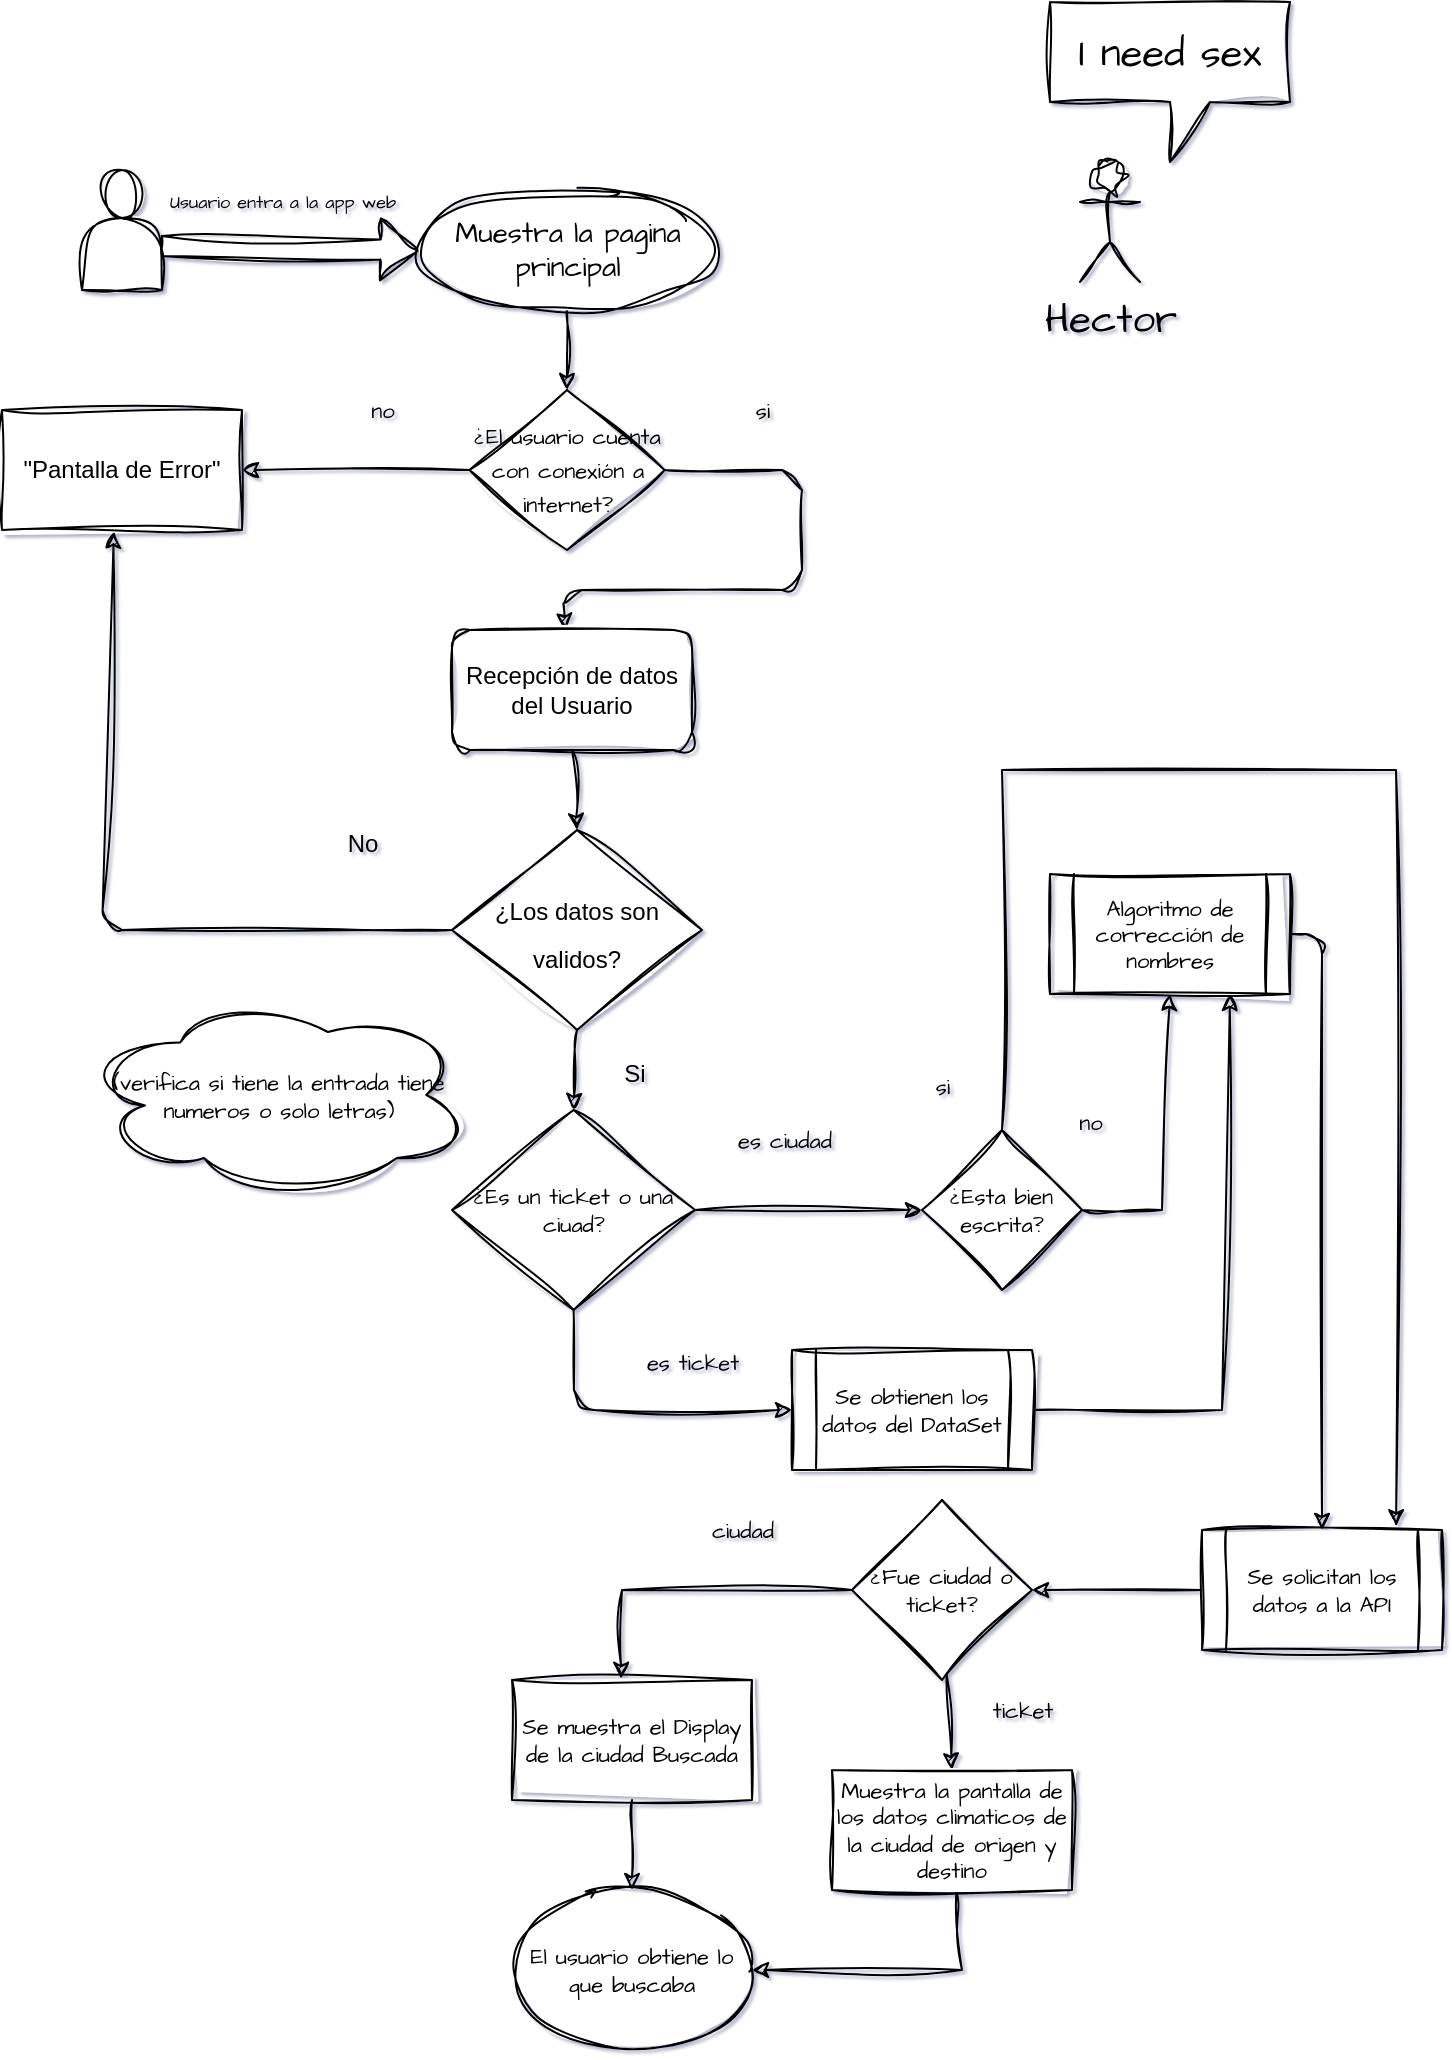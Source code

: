 <mxfile>
    <diagram id="cHSkOxaxuDbeZ3BKKbgA" name="Page-1">
        <mxGraphModel dx="735" dy="515" grid="1" gridSize="10" guides="1" tooltips="1" connect="1" arrows="1" fold="1" page="1" pageScale="1" pageWidth="850" pageHeight="1100" background="none" math="0" shadow="1">
            <root>
                <mxCell id="0"/>
                <mxCell id="1" parent="0"/>
                <mxCell id="9" value="" style="edgeStyle=none;html=1;sketch=1;curveFitting=1;jiggle=2;rounded=0;exitX=0.5;exitY=1;exitDx=0;exitDy=0;entryX=0.5;entryY=0;entryDx=0;entryDy=0;" parent="1" source="47" target="34" edge="1">
                    <mxGeometry relative="1" as="geometry">
                        <mxPoint x="392.5" y="440" as="sourcePoint"/>
                        <mxPoint x="390" y="452" as="targetPoint"/>
                    </mxGeometry>
                </mxCell>
                <mxCell id="12" value="" style="edgeStyle=none;html=1;sketch=1;curveFitting=1;jiggle=2;rounded=0;exitX=0.5;exitY=1;exitDx=0;exitDy=0;entryX=0.5;entryY=0;entryDx=0;entryDy=0;" parent="1" source="34" target="48" edge="1">
                    <mxGeometry relative="1" as="geometry">
                        <mxPoint x="370" y="562" as="sourcePoint"/>
                        <mxPoint x="397.5" y="620" as="targetPoint"/>
                    </mxGeometry>
                </mxCell>
                <mxCell id="13" value="Si" style="text;html=1;align=center;verticalAlign=middle;resizable=0;points=[];autosize=1;strokeColor=none;fillColor=none;sketch=1;curveFitting=1;jiggle=2;rounded=0;" parent="1" vertex="1">
                    <mxGeometry x="411.25" y="577" width="30" height="30" as="geometry"/>
                </mxCell>
                <mxCell id="14" value="No" style="text;html=1;align=center;verticalAlign=middle;resizable=0;points=[];autosize=1;strokeColor=none;fillColor=none;sketch=1;curveFitting=1;jiggle=2;rounded=0;" parent="1" vertex="1">
                    <mxGeometry x="270" y="462" width="40" height="30" as="geometry"/>
                </mxCell>
                <mxCell id="15" value="&quot;Pantalla de Error&quot;" style="rounded=0;whiteSpace=wrap;html=1;sketch=1;curveFitting=1;jiggle=2;" parent="1" vertex="1">
                    <mxGeometry x="110" y="260" width="120" height="60" as="geometry"/>
                </mxCell>
                <mxCell id="37" style="edgeStyle=none;sketch=1;hachureGap=4;jiggle=2;curveFitting=1;html=1;exitX=0.984;exitY=0.634;exitDx=0;exitDy=0;entryX=0;entryY=0.5;entryDx=0;entryDy=0;fontFamily=Architects Daughter;fontSource=https%3A%2F%2Ffonts.googleapis.com%2Fcss%3Ffamily%3DArchitects%2BDaughter;fontSize=16;shape=flexArrow;fillColor=default;gradientColor=none;exitPerimeter=0;" parent="1" source="21" target="46" edge="1">
                    <mxGeometry relative="1" as="geometry">
                        <mxPoint x="332.5" y="180" as="targetPoint"/>
                    </mxGeometry>
                </mxCell>
                <mxCell id="21" value="" style="shape=actor;whiteSpace=wrap;html=1;sketch=1;hachureGap=4;jiggle=2;curveFitting=1;fontFamily=Architects Daughter;fontSource=https%3A%2F%2Ffonts.googleapis.com%2Fcss%3Ffamily%3DArchitects%2BDaughter;fontSize=20;" parent="1" vertex="1">
                    <mxGeometry x="150" y="140" width="40" height="60" as="geometry"/>
                </mxCell>
                <mxCell id="40" style="edgeStyle=none;sketch=1;hachureGap=4;jiggle=2;curveFitting=1;html=1;entryX=0.5;entryY=0;entryDx=0;entryDy=0;fontFamily=Architects Daughter;fontSource=https%3A%2F%2Ffonts.googleapis.com%2Fcss%3Ffamily%3DArchitects%2BDaughter;fontSize=14;fillColor=default;gradientColor=none;exitX=0.5;exitY=1;exitDx=0;exitDy=0;" parent="1" source="46" target="39" edge="1">
                    <mxGeometry relative="1" as="geometry">
                        <mxPoint x="392.5" y="220" as="sourcePoint"/>
                    </mxGeometry>
                </mxCell>
                <mxCell id="35" style="edgeStyle=none;sketch=1;hachureGap=4;jiggle=2;curveFitting=1;html=1;exitX=0;exitY=0.5;exitDx=0;exitDy=0;fontFamily=Architects Daughter;fontSource=https%3A%2F%2Ffonts.googleapis.com%2Fcss%3Ffamily%3DArchitects%2BDaughter;fontSize=16;entryX=0.466;entryY=1.013;entryDx=0;entryDy=0;entryPerimeter=0;" parent="1" source="34" target="15" edge="1">
                    <mxGeometry relative="1" as="geometry">
                        <mxPoint x="160" y="520" as="targetPoint"/>
                        <Array as="points">
                            <mxPoint x="160" y="520"/>
                        </Array>
                    </mxGeometry>
                </mxCell>
                <mxCell id="34" value="&lt;span style=&quot;font-family: Helvetica; font-size: 12px;&quot;&gt;¿Los datos son validos?&lt;/span&gt;" style="rhombus;whiteSpace=wrap;html=1;sketch=1;hachureGap=4;jiggle=2;curveFitting=1;fontFamily=Architects Daughter;fontSource=https%3A%2F%2Ffonts.googleapis.com%2Fcss%3Ffamily%3DArchitects%2BDaughter;fontSize=20;" parent="1" vertex="1">
                    <mxGeometry x="335" y="470" width="125" height="100" as="geometry"/>
                </mxCell>
                <mxCell id="38" value="&lt;sub&gt;&lt;font style=&quot;font-size: 9px;&quot;&gt;Usuario entra a la app web&lt;/font&gt;&lt;/sub&gt;" style="text;html=1;align=center;verticalAlign=middle;resizable=0;points=[];autosize=1;strokeColor=none;fillColor=none;fontSize=20;fontFamily=Architects Daughter;sketch=1;hachureGap=4;jiggle=2;curveFitting=1;fontSource=https%3A%2F%2Ffonts.googleapis.com%2Fcss%3Ffamily%3DArchitects%2BDaughter;" parent="1" vertex="1">
                    <mxGeometry x="180" y="130" width="140" height="40" as="geometry"/>
                </mxCell>
                <mxCell id="41" style="sketch=1;hachureGap=4;jiggle=2;curveFitting=1;html=1;fontFamily=Architects Daughter;fontSource=https%3A%2F%2Ffonts.googleapis.com%2Fcss%3Ffamily%3DArchitects%2BDaughter;fontSize=11;fillColor=default;gradientColor=none;" parent="1" source="39" target="47" edge="1">
                    <mxGeometry relative="1" as="geometry">
                        <mxPoint x="392.5" y="380" as="targetPoint"/>
                        <Array as="points">
                            <mxPoint x="510" y="290"/>
                            <mxPoint x="510" y="350"/>
                            <mxPoint x="390" y="350"/>
                        </Array>
                    </mxGeometry>
                </mxCell>
                <mxCell id="43" style="edgeStyle=none;sketch=1;hachureGap=4;jiggle=2;curveFitting=1;html=1;exitX=0;exitY=0.5;exitDx=0;exitDy=0;fontFamily=Architects Daughter;fontSource=https%3A%2F%2Ffonts.googleapis.com%2Fcss%3Ffamily%3DArchitects%2BDaughter;fontSize=11;startArrow=none;startFill=0;fillColor=default;gradientColor=none;entryX=1;entryY=0.5;entryDx=0;entryDy=0;" parent="1" source="39" target="15" edge="1">
                    <mxGeometry relative="1" as="geometry">
                        <mxPoint x="250.0" y="289.759" as="targetPoint"/>
                    </mxGeometry>
                </mxCell>
                <mxCell id="39" value="&lt;font style=&quot;font-size: 11px;&quot;&gt;¿El usuario cuenta con conexión a internet?&lt;/font&gt;" style="rhombus;whiteSpace=wrap;html=1;sketch=1;hachureGap=4;jiggle=2;curveFitting=1;fontFamily=Architects Daughter;fontSource=https%3A%2F%2Ffonts.googleapis.com%2Fcss%3Ffamily%3DArchitects%2BDaughter;fontSize=14;" parent="1" vertex="1">
                    <mxGeometry x="343.75" y="250" width="97.5" height="80" as="geometry"/>
                </mxCell>
                <mxCell id="44" value="no" style="text;html=1;align=center;verticalAlign=middle;resizable=0;points=[];autosize=1;strokeColor=none;fillColor=none;fontSize=11;fontFamily=Architects Daughter;sketch=1;hachureGap=4;jiggle=2;curveFitting=1;fontSource=https%3A%2F%2Ffonts.googleapis.com%2Fcss%3Ffamily%3DArchitects%2BDaughter;" parent="1" vertex="1">
                    <mxGeometry x="280" y="245" width="40" height="30" as="geometry"/>
                </mxCell>
                <mxCell id="45" value="si" style="text;html=1;align=center;verticalAlign=middle;resizable=0;points=[];autosize=1;strokeColor=none;fillColor=none;fontSize=11;fontFamily=Architects Daughter;sketch=1;hachureGap=4;jiggle=2;curveFitting=1;fontSource=https%3A%2F%2Ffonts.googleapis.com%2Fcss%3Ffamily%3DArchitects%2BDaughter;" parent="1" vertex="1">
                    <mxGeometry x="475" y="245" width="30" height="30" as="geometry"/>
                </mxCell>
                <mxCell id="46" value="&lt;span style=&quot;font-size: 14px;&quot;&gt;Muestra la pagina principal&lt;/span&gt;" style="ellipse;whiteSpace=wrap;html=1;align=center;newEdgeStyle={&quot;edgeStyle&quot;:&quot;entityRelationEdgeStyle&quot;,&quot;startArrow&quot;:&quot;none&quot;,&quot;endArrow&quot;:&quot;none&quot;,&quot;segment&quot;:10,&quot;curved&quot;:1,&quot;sourcePerimeterSpacing&quot;:0,&quot;targetPerimeterSpacing&quot;:0};treeFolding=1;treeMoving=1;sketch=1;hachureGap=4;jiggle=2;curveFitting=1;fontFamily=Architects Daughter;fontSource=https%3A%2F%2Ffonts.googleapis.com%2Fcss%3Ffamily%3DArchitects%2BDaughter;fontSize=11;" parent="1" vertex="1">
                    <mxGeometry x="318.75" y="150" width="147.5" height="60" as="geometry"/>
                </mxCell>
                <mxCell id="47" value="&lt;span style=&quot;font-family: Helvetica; font-size: 12px;&quot;&gt;Recepción de datos del Usuario&lt;/span&gt;" style="rounded=1;whiteSpace=wrap;html=1;sketch=1;hachureGap=4;jiggle=2;curveFitting=1;fontFamily=Architects Daughter;fontSource=https%3A%2F%2Ffonts.googleapis.com%2Fcss%3Ffamily%3DArchitects%2BDaughter;fontSize=11;" parent="1" vertex="1">
                    <mxGeometry x="335" y="370" width="120" height="60" as="geometry"/>
                </mxCell>
                <mxCell id="56" style="edgeStyle=none;sketch=1;hachureGap=4;jiggle=2;curveFitting=1;html=1;exitX=0.5;exitY=1;exitDx=0;exitDy=0;fontFamily=Architects Daughter;fontSource=https%3A%2F%2Ffonts.googleapis.com%2Fcss%3Ffamily%3DArchitects%2BDaughter;fontSize=11;startArrow=none;startFill=0;fillColor=default;gradientColor=none;entryX=0;entryY=0.5;entryDx=0;entryDy=0;" parent="1" source="48" target="74" edge="1">
                    <mxGeometry relative="1" as="geometry">
                        <mxPoint x="490" y="760" as="targetPoint"/>
                        <Array as="points">
                            <mxPoint x="396" y="760"/>
                        </Array>
                    </mxGeometry>
                </mxCell>
                <mxCell id="69" style="edgeStyle=none;sketch=1;hachureGap=4;jiggle=2;curveFitting=1;html=1;exitX=1;exitY=0.5;exitDx=0;exitDy=0;entryX=0;entryY=0.5;entryDx=0;entryDy=0;fontFamily=Architects Daughter;fontSource=https%3A%2F%2Ffonts.googleapis.com%2Fcss%3Ffamily%3DArchitects%2BDaughter;fontSize=11;startArrow=none;startFill=0;fillColor=default;gradientColor=none;" parent="1" source="48" target="68" edge="1">
                    <mxGeometry relative="1" as="geometry"/>
                </mxCell>
                <mxCell id="48" value="¿Es un ticket o una ciuad?" style="rhombus;whiteSpace=wrap;html=1;sketch=1;hachureGap=4;jiggle=2;curveFitting=1;fontFamily=Architects Daughter;fontSource=https%3A%2F%2Ffonts.googleapis.com%2Fcss%3Ffamily%3DArchitects%2BDaughter;fontSize=11;" parent="1" vertex="1">
                    <mxGeometry x="335" y="610" width="121.56" height="100" as="geometry"/>
                </mxCell>
                <mxCell id="51" value="(verifica si tiene la entrada tiene numeros o solo letras)" style="ellipse;shape=cloud;whiteSpace=wrap;html=1;sketch=1;hachureGap=4;jiggle=2;curveFitting=1;fontFamily=Architects Daughter;fontSource=https%3A%2F%2Ffonts.googleapis.com%2Fcss%3Ffamily%3DArchitects%2BDaughter;fontSize=11;" parent="1" vertex="1">
                    <mxGeometry x="150" y="550" width="196.72" height="105" as="geometry"/>
                </mxCell>
                <mxCell id="53" value="es ciudad" style="text;html=1;align=center;verticalAlign=middle;resizable=0;points=[];autosize=1;strokeColor=none;fillColor=none;fontSize=11;fontFamily=Architects Daughter;sketch=1;hachureGap=4;jiggle=2;curveFitting=1;fontSource=https%3A%2F%2Ffonts.googleapis.com%2Fcss%3Ffamily%3DArchitects%2BDaughter;" parent="1" vertex="1">
                    <mxGeometry x="466.25" y="610" width="70" height="30" as="geometry"/>
                </mxCell>
                <mxCell id="55" value="es ticket" style="text;html=1;align=center;verticalAlign=middle;resizable=0;points=[];autosize=1;strokeColor=none;fillColor=none;fontSize=11;fontFamily=Architects Daughter;sketch=1;hachureGap=4;jiggle=2;curveFitting=1;fontSource=https%3A%2F%2Ffonts.googleapis.com%2Fcss%3Ffamily%3DArchitects%2BDaughter;" parent="1" vertex="1">
                    <mxGeometry x="420" y="721" width="70" height="30" as="geometry"/>
                </mxCell>
                <mxCell id="82" style="edgeStyle=none;rounded=0;sketch=1;hachureGap=4;jiggle=2;curveFitting=1;html=1;entryX=1;entryY=0.5;entryDx=0;entryDy=0;strokeColor=default;fontFamily=Architects Daughter;fontSource=https%3A%2F%2Ffonts.googleapis.com%2Fcss%3Ffamily%3DArchitects%2BDaughter;fontSize=11;startArrow=none;startFill=0;fillColor=default;gradientColor=none;" parent="1" source="57" target="81" edge="1">
                    <mxGeometry relative="1" as="geometry"/>
                </mxCell>
                <mxCell id="57" value="Se solicitan los datos a la API" style="shape=process;whiteSpace=wrap;html=1;backgroundOutline=1;sketch=1;hachureGap=4;jiggle=2;curveFitting=1;fontFamily=Architects Daughter;fontSource=https%3A%2F%2Ffonts.googleapis.com%2Fcss%3Ffamily%3DArchitects%2BDaughter;fontSize=11;" parent="1" vertex="1">
                    <mxGeometry x="710" y="820" width="120" height="60" as="geometry"/>
                </mxCell>
                <mxCell id="92" style="edgeStyle=none;rounded=1;sketch=1;hachureGap=4;jiggle=2;curveFitting=1;html=1;exitX=1;exitY=0.5;exitDx=0;exitDy=0;entryX=0.5;entryY=0;entryDx=0;entryDy=0;strokeColor=default;fontFamily=Architects Daughter;fontSource=https%3A%2F%2Ffonts.googleapis.com%2Fcss%3Ffamily%3DArchitects%2BDaughter;fontSize=11;startArrow=none;startFill=0;fillColor=default;gradientColor=none;" parent="1" source="64" target="57" edge="1">
                    <mxGeometry relative="1" as="geometry">
                        <Array as="points">
                            <mxPoint x="770" y="522"/>
                        </Array>
                    </mxGeometry>
                </mxCell>
                <mxCell id="64" value="Algoritmo de corrección de nombres" style="shape=process;whiteSpace=wrap;html=1;backgroundOutline=1;sketch=1;hachureGap=4;jiggle=2;curveFitting=1;fontFamily=Architects Daughter;fontSource=https%3A%2F%2Ffonts.googleapis.com%2Fcss%3Ffamily%3DArchitects%2BDaughter;fontSize=11;" parent="1" vertex="1">
                    <mxGeometry x="634" y="492" width="120" height="60" as="geometry"/>
                </mxCell>
                <mxCell id="66" value="no" style="text;html=1;align=center;verticalAlign=middle;resizable=0;points=[];autosize=1;strokeColor=none;fillColor=none;fontSize=11;fontFamily=Architects Daughter;sketch=1;hachureGap=4;jiggle=2;curveFitting=1;fontSource=https%3A%2F%2Ffonts.googleapis.com%2Fcss%3Ffamily%3DArchitects%2BDaughter;" parent="1" vertex="1">
                    <mxGeometry x="634" y="601" width="40" height="30" as="geometry"/>
                </mxCell>
                <mxCell id="70" style="edgeStyle=none;sketch=1;hachureGap=4;jiggle=2;curveFitting=1;html=1;exitX=1;exitY=0.5;exitDx=0;exitDy=0;entryX=0.5;entryY=1;entryDx=0;entryDy=0;fontFamily=Architects Daughter;fontSource=https%3A%2F%2Ffonts.googleapis.com%2Fcss%3Ffamily%3DArchitects%2BDaughter;fontSize=11;startArrow=none;startFill=0;fillColor=default;gradientColor=none;rounded=0;" parent="1" source="68" target="64" edge="1">
                    <mxGeometry relative="1" as="geometry">
                        <Array as="points">
                            <mxPoint x="690" y="660"/>
                        </Array>
                    </mxGeometry>
                </mxCell>
                <mxCell id="91" style="edgeStyle=none;sketch=1;hachureGap=4;jiggle=2;curveFitting=1;html=1;exitX=0.5;exitY=0;exitDx=0;exitDy=0;strokeColor=default;fontFamily=Architects Daughter;fontSource=https%3A%2F%2Ffonts.googleapis.com%2Fcss%3Ffamily%3DArchitects%2BDaughter;fontSize=11;startArrow=none;startFill=0;fillColor=default;gradientColor=none;entryX=0.809;entryY=-0.031;entryDx=0;entryDy=0;entryPerimeter=0;rounded=0;" parent="1" source="68" target="57" edge="1">
                    <mxGeometry relative="1" as="geometry">
                        <mxPoint x="730" y="810" as="targetPoint"/>
                        <Array as="points">
                            <mxPoint x="610" y="440"/>
                            <mxPoint x="807" y="440"/>
                        </Array>
                    </mxGeometry>
                </mxCell>
                <mxCell id="68" value="¿Esta bien escrita?" style="rhombus;whiteSpace=wrap;html=1;sketch=1;hachureGap=4;jiggle=2;curveFitting=1;fontFamily=Architects Daughter;fontSource=https%3A%2F%2Ffonts.googleapis.com%2Fcss%3Ffamily%3DArchitects%2BDaughter;fontSize=11;" parent="1" vertex="1">
                    <mxGeometry x="570" y="620" width="80" height="80" as="geometry"/>
                </mxCell>
                <mxCell id="73" value="si" style="text;html=1;align=center;verticalAlign=middle;resizable=0;points=[];autosize=1;strokeColor=none;fillColor=none;fontSize=11;fontFamily=Architects Daughter;sketch=1;hachureGap=4;jiggle=2;curveFitting=1;fontSource=https%3A%2F%2Ffonts.googleapis.com%2Fcss%3Ffamily%3DArchitects%2BDaughter;" parent="1" vertex="1">
                    <mxGeometry x="565" y="582.5" width="30" height="30" as="geometry"/>
                </mxCell>
                <mxCell id="77" style="edgeStyle=none;rounded=0;sketch=1;hachureGap=4;jiggle=2;curveFitting=1;html=1;exitX=1;exitY=0.5;exitDx=0;exitDy=0;entryX=0.75;entryY=1;entryDx=0;entryDy=0;strokeColor=default;fontFamily=Architects Daughter;fontSource=https%3A%2F%2Ffonts.googleapis.com%2Fcss%3Ffamily%3DArchitects%2BDaughter;fontSize=11;startArrow=none;startFill=0;fillColor=default;gradientColor=none;" parent="1" source="74" target="64" edge="1">
                    <mxGeometry relative="1" as="geometry">
                        <Array as="points">
                            <mxPoint x="720" y="760"/>
                        </Array>
                    </mxGeometry>
                </mxCell>
                <mxCell id="74" value="Se obtienen los datos del DataSet" style="shape=process;whiteSpace=wrap;html=1;backgroundOutline=1;sketch=1;hachureGap=4;jiggle=2;curveFitting=1;fontFamily=Architects Daughter;fontSource=https%3A%2F%2Ffonts.googleapis.com%2Fcss%3Ffamily%3DArchitects%2BDaughter;fontSize=11;" parent="1" vertex="1">
                    <mxGeometry x="505" y="730" width="120" height="60" as="geometry"/>
                </mxCell>
                <mxCell id="89" style="edgeStyle=none;rounded=0;sketch=1;hachureGap=4;jiggle=2;curveFitting=1;html=1;entryX=0.5;entryY=0;entryDx=0;entryDy=0;strokeColor=default;fontFamily=Architects Daughter;fontSource=https%3A%2F%2Ffonts.googleapis.com%2Fcss%3Ffamily%3DArchitects%2BDaughter;fontSize=11;startArrow=none;startFill=0;fillColor=default;gradientColor=none;" parent="1" source="80" target="88" edge="1">
                    <mxGeometry relative="1" as="geometry"/>
                </mxCell>
                <mxCell id="80" value="Se muestra el Display de la ciudad Buscada" style="rounded=0;whiteSpace=wrap;html=1;sketch=1;hachureGap=4;jiggle=2;curveFitting=1;fontFamily=Architects Daughter;fontSource=https%3A%2F%2Ffonts.googleapis.com%2Fcss%3Ffamily%3DArchitects%2BDaughter;fontSize=11;" parent="1" vertex="1">
                    <mxGeometry x="365" y="895" width="120" height="60" as="geometry"/>
                </mxCell>
                <mxCell id="83" style="edgeStyle=none;rounded=0;sketch=1;hachureGap=4;jiggle=2;curveFitting=1;html=1;entryX=0.454;entryY=-0.01;entryDx=0;entryDy=0;entryPerimeter=0;strokeColor=default;fontFamily=Architects Daughter;fontSource=https%3A%2F%2Ffonts.googleapis.com%2Fcss%3Ffamily%3DArchitects%2BDaughter;fontSize=11;startArrow=none;startFill=0;fillColor=default;gradientColor=none;" parent="1" source="81" target="80" edge="1">
                    <mxGeometry relative="1" as="geometry">
                        <Array as="points">
                            <mxPoint x="420" y="850"/>
                        </Array>
                    </mxGeometry>
                </mxCell>
                <mxCell id="84" style="edgeStyle=none;rounded=0;sketch=1;hachureGap=4;jiggle=2;curveFitting=1;html=1;strokeColor=default;fontFamily=Architects Daughter;fontSource=https%3A%2F%2Ffonts.googleapis.com%2Fcss%3Ffamily%3DArchitects%2BDaughter;fontSize=11;startArrow=none;startFill=0;fillColor=default;gradientColor=none;entryX=0.5;entryY=0;entryDx=0;entryDy=0;" parent="1" source="81" target="85" edge="1">
                    <mxGeometry relative="1" as="geometry">
                        <mxPoint x="580" y="930" as="targetPoint"/>
                    </mxGeometry>
                </mxCell>
                <mxCell id="81" value="¿Fue ciudad o ticket?" style="rhombus;whiteSpace=wrap;html=1;sketch=1;hachureGap=4;jiggle=2;curveFitting=1;fontFamily=Architects Daughter;fontSource=https%3A%2F%2Ffonts.googleapis.com%2Fcss%3Ffamily%3DArchitects%2BDaughter;fontSize=11;" parent="1" vertex="1">
                    <mxGeometry x="535" y="805" width="90" height="90" as="geometry"/>
                </mxCell>
                <mxCell id="90" style="edgeStyle=none;rounded=0;sketch=1;hachureGap=4;jiggle=2;curveFitting=1;html=1;entryX=1;entryY=0.5;entryDx=0;entryDy=0;strokeColor=default;fontFamily=Architects Daughter;fontSource=https%3A%2F%2Ffonts.googleapis.com%2Fcss%3Ffamily%3DArchitects%2BDaughter;fontSize=11;startArrow=none;startFill=0;fillColor=default;gradientColor=none;" parent="1" source="85" target="88" edge="1">
                    <mxGeometry relative="1" as="geometry">
                        <Array as="points">
                            <mxPoint x="590" y="1040"/>
                        </Array>
                    </mxGeometry>
                </mxCell>
                <mxCell id="85" value="Muestra la pantalla de los datos climaticos de la ciudad de origen y destino" style="rounded=0;whiteSpace=wrap;html=1;sketch=1;hachureGap=4;jiggle=2;curveFitting=1;fontFamily=Architects Daughter;fontSource=https%3A%2F%2Ffonts.googleapis.com%2Fcss%3Ffamily%3DArchitects%2BDaughter;fontSize=11;" parent="1" vertex="1">
                    <mxGeometry x="525" y="940" width="120" height="60" as="geometry"/>
                </mxCell>
                <mxCell id="86" value="ciudad" style="text;html=1;align=center;verticalAlign=middle;resizable=0;points=[];autosize=1;strokeColor=none;fillColor=none;fontSize=11;fontFamily=Architects Daughter;sketch=1;hachureGap=4;jiggle=2;curveFitting=1;fontSource=https%3A%2F%2Ffonts.googleapis.com%2Fcss%3Ffamily%3DArchitects%2BDaughter;" parent="1" vertex="1">
                    <mxGeometry x="455" y="805" width="50" height="30" as="geometry"/>
                </mxCell>
                <mxCell id="87" value="ticket" style="text;html=1;align=center;verticalAlign=middle;resizable=0;points=[];autosize=1;strokeColor=none;fillColor=none;fontSize=11;fontFamily=Architects Daughter;sketch=1;hachureGap=4;jiggle=2;curveFitting=1;fontSource=https%3A%2F%2Ffonts.googleapis.com%2Fcss%3Ffamily%3DArchitects%2BDaughter;" parent="1" vertex="1">
                    <mxGeometry x="595" y="895" width="50" height="30" as="geometry"/>
                </mxCell>
                <mxCell id="88" value="El usuario obtiene lo que buscaba" style="ellipse;whiteSpace=wrap;html=1;sketch=1;hachureGap=4;jiggle=2;curveFitting=1;fontFamily=Architects Daughter;fontSource=https%3A%2F%2Ffonts.googleapis.com%2Fcss%3Ffamily%3DArchitects%2BDaughter;fontSize=11;" parent="1" vertex="1">
                    <mxGeometry x="365" y="1000" width="120" height="80" as="geometry"/>
                </mxCell>
                <mxCell id="93" value="Hector" style="shape=umlActor;verticalLabelPosition=bottom;verticalAlign=top;html=1;outlineConnect=0;sketch=1;hachureGap=4;jiggle=2;curveFitting=1;fontFamily=Architects Daughter;fontSource=https%3A%2F%2Ffonts.googleapis.com%2Fcss%3Ffamily%3DArchitects%2BDaughter;fontSize=20;" vertex="1" parent="1">
                    <mxGeometry x="649" y="136" width="30" height="60" as="geometry"/>
                </mxCell>
                <mxCell id="94" value="I need sex" style="shape=callout;whiteSpace=wrap;html=1;perimeter=calloutPerimeter;sketch=1;hachureGap=4;jiggle=2;curveFitting=1;fontFamily=Architects Daughter;fontSource=https%3A%2F%2Ffonts.googleapis.com%2Fcss%3Ffamily%3DArchitects%2BDaughter;fontSize=20;" vertex="1" parent="1">
                    <mxGeometry x="634" y="56" width="120" height="80" as="geometry"/>
                </mxCell>
            </root>
        </mxGraphModel>
    </diagram>
</mxfile>